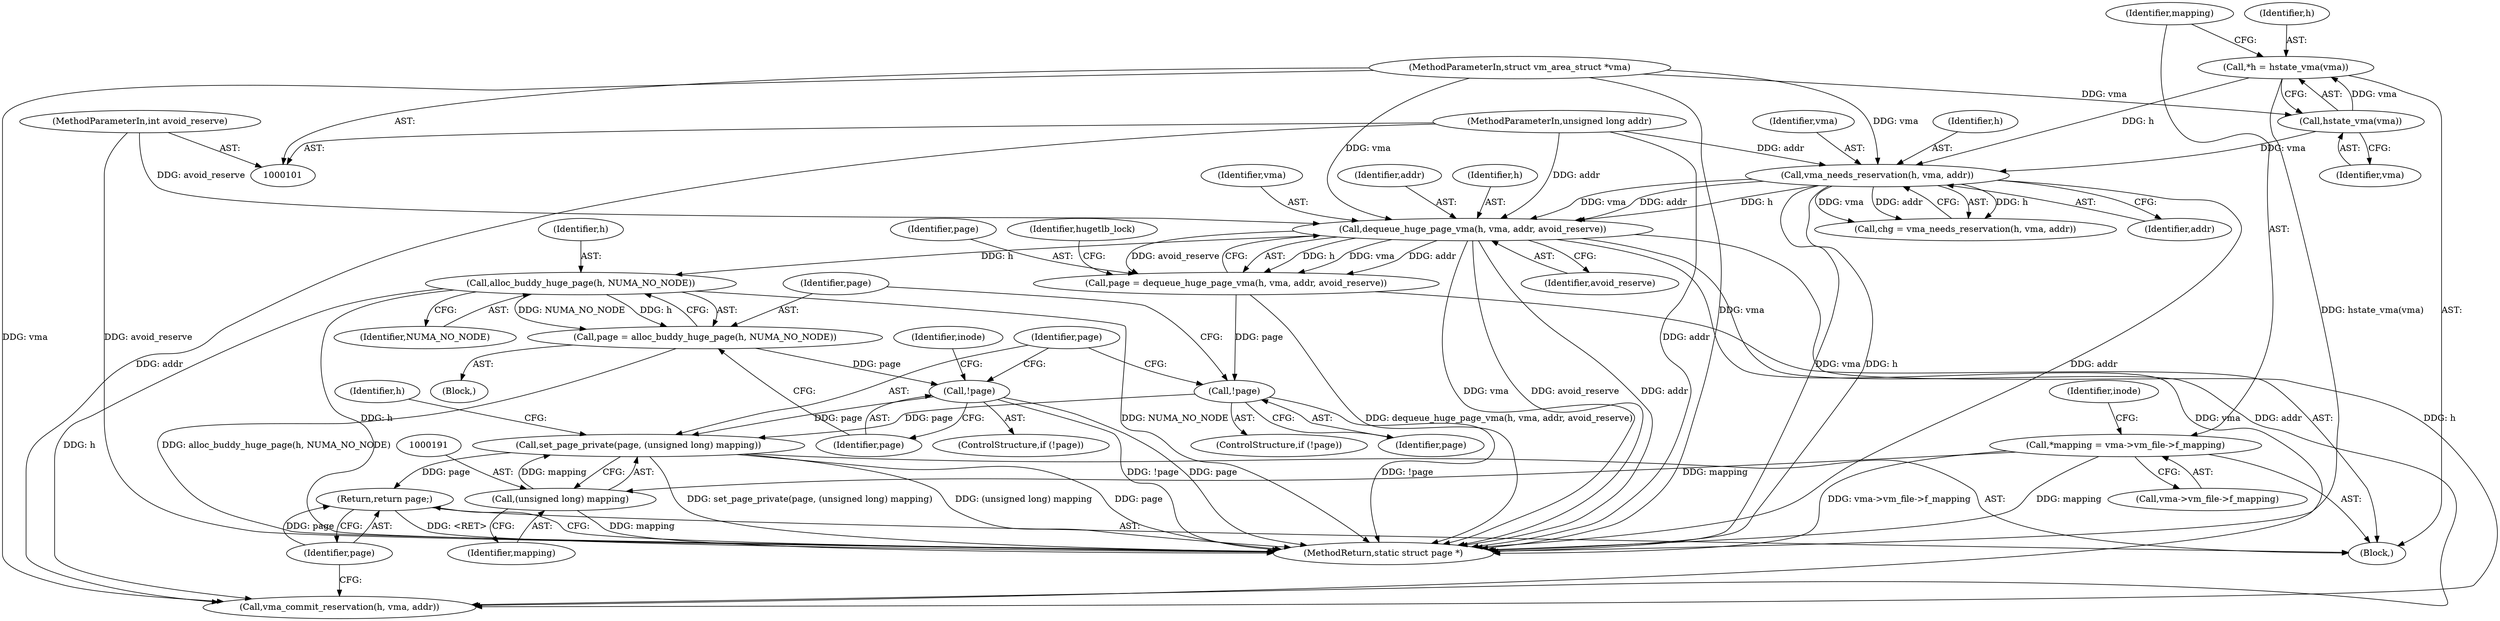 digraph "1_linux_90481622d75715bfcb68501280a917dbfe516029_4@pointer" {
"1000197" [label="(Return,return page;)"];
"1000198" [label="(Identifier,page)"];
"1000188" [label="(Call,set_page_private(page, (unsigned long) mapping))"];
"1000167" [label="(Call,!page)"];
"1000156" [label="(Call,page = dequeue_huge_page_vma(h, vma, addr, avoid_reserve))"];
"1000158" [label="(Call,dequeue_huge_page_vma(h, vma, addr, avoid_reserve))"];
"1000129" [label="(Call,vma_needs_reservation(h, vma, addr))"];
"1000107" [label="(Call,*h = hstate_vma(vma))"];
"1000109" [label="(Call,hstate_vma(vma))"];
"1000102" [label="(MethodParameterIn,struct vm_area_struct *vma)"];
"1000103" [label="(MethodParameterIn,unsigned long addr)"];
"1000104" [label="(MethodParameterIn,int avoid_reserve)"];
"1000176" [label="(Call,!page)"];
"1000170" [label="(Call,page = alloc_buddy_huge_page(h, NUMA_NO_NODE))"];
"1000172" [label="(Call,alloc_buddy_huge_page(h, NUMA_NO_NODE))"];
"1000190" [label="(Call,(unsigned long) mapping)"];
"1000113" [label="(Call,*mapping = vma->vm_file->f_mapping)"];
"1000197" [label="(Return,return page;)"];
"1000161" [label="(Identifier,addr)"];
"1000170" [label="(Call,page = alloc_buddy_huge_page(h, NUMA_NO_NODE))"];
"1000165" [label="(Identifier,hugetlb_lock)"];
"1000159" [label="(Identifier,h)"];
"1000160" [label="(Identifier,vma)"];
"1000104" [label="(MethodParameterIn,int avoid_reserve)"];
"1000193" [label="(Call,vma_commit_reservation(h, vma, addr))"];
"1000194" [label="(Identifier,h)"];
"1000173" [label="(Identifier,h)"];
"1000198" [label="(Identifier,page)"];
"1000176" [label="(Call,!page)"];
"1000156" [label="(Call,page = dequeue_huge_page_vma(h, vma, addr, avoid_reserve))"];
"1000157" [label="(Identifier,page)"];
"1000177" [label="(Identifier,page)"];
"1000122" [label="(Identifier,inode)"];
"1000127" [label="(Call,chg = vma_needs_reservation(h, vma, addr))"];
"1000114" [label="(Identifier,mapping)"];
"1000158" [label="(Call,dequeue_huge_page_vma(h, vma, addr, avoid_reserve))"];
"1000189" [label="(Identifier,page)"];
"1000190" [label="(Call,(unsigned long) mapping)"];
"1000181" [label="(Identifier,inode)"];
"1000129" [label="(Call,vma_needs_reservation(h, vma, addr))"];
"1000167" [label="(Call,!page)"];
"1000188" [label="(Call,set_page_private(page, (unsigned long) mapping))"];
"1000174" [label="(Identifier,NUMA_NO_NODE)"];
"1000103" [label="(MethodParameterIn,unsigned long addr)"];
"1000109" [label="(Call,hstate_vma(vma))"];
"1000110" [label="(Identifier,vma)"];
"1000199" [label="(MethodReturn,static struct page *)"];
"1000162" [label="(Identifier,avoid_reserve)"];
"1000192" [label="(Identifier,mapping)"];
"1000113" [label="(Call,*mapping = vma->vm_file->f_mapping)"];
"1000107" [label="(Call,*h = hstate_vma(vma))"];
"1000130" [label="(Identifier,h)"];
"1000169" [label="(Block,)"];
"1000108" [label="(Identifier,h)"];
"1000115" [label="(Call,vma->vm_file->f_mapping)"];
"1000132" [label="(Identifier,addr)"];
"1000171" [label="(Identifier,page)"];
"1000102" [label="(MethodParameterIn,struct vm_area_struct *vma)"];
"1000168" [label="(Identifier,page)"];
"1000175" [label="(ControlStructure,if (!page))"];
"1000166" [label="(ControlStructure,if (!page))"];
"1000172" [label="(Call,alloc_buddy_huge_page(h, NUMA_NO_NODE))"];
"1000105" [label="(Block,)"];
"1000131" [label="(Identifier,vma)"];
"1000197" -> "1000105"  [label="AST: "];
"1000197" -> "1000198"  [label="CFG: "];
"1000198" -> "1000197"  [label="AST: "];
"1000199" -> "1000197"  [label="CFG: "];
"1000197" -> "1000199"  [label="DDG: <RET>"];
"1000198" -> "1000197"  [label="DDG: page"];
"1000188" -> "1000197"  [label="DDG: page"];
"1000198" -> "1000193"  [label="CFG: "];
"1000188" -> "1000105"  [label="AST: "];
"1000188" -> "1000190"  [label="CFG: "];
"1000189" -> "1000188"  [label="AST: "];
"1000190" -> "1000188"  [label="AST: "];
"1000194" -> "1000188"  [label="CFG: "];
"1000188" -> "1000199"  [label="DDG: set_page_private(page, (unsigned long) mapping)"];
"1000188" -> "1000199"  [label="DDG: (unsigned long) mapping"];
"1000188" -> "1000199"  [label="DDG: page"];
"1000167" -> "1000188"  [label="DDG: page"];
"1000176" -> "1000188"  [label="DDG: page"];
"1000190" -> "1000188"  [label="DDG: mapping"];
"1000167" -> "1000166"  [label="AST: "];
"1000167" -> "1000168"  [label="CFG: "];
"1000168" -> "1000167"  [label="AST: "];
"1000171" -> "1000167"  [label="CFG: "];
"1000189" -> "1000167"  [label="CFG: "];
"1000167" -> "1000199"  [label="DDG: !page"];
"1000156" -> "1000167"  [label="DDG: page"];
"1000156" -> "1000105"  [label="AST: "];
"1000156" -> "1000158"  [label="CFG: "];
"1000157" -> "1000156"  [label="AST: "];
"1000158" -> "1000156"  [label="AST: "];
"1000165" -> "1000156"  [label="CFG: "];
"1000156" -> "1000199"  [label="DDG: dequeue_huge_page_vma(h, vma, addr, avoid_reserve)"];
"1000158" -> "1000156"  [label="DDG: h"];
"1000158" -> "1000156"  [label="DDG: vma"];
"1000158" -> "1000156"  [label="DDG: addr"];
"1000158" -> "1000156"  [label="DDG: avoid_reserve"];
"1000158" -> "1000162"  [label="CFG: "];
"1000159" -> "1000158"  [label="AST: "];
"1000160" -> "1000158"  [label="AST: "];
"1000161" -> "1000158"  [label="AST: "];
"1000162" -> "1000158"  [label="AST: "];
"1000158" -> "1000199"  [label="DDG: vma"];
"1000158" -> "1000199"  [label="DDG: avoid_reserve"];
"1000158" -> "1000199"  [label="DDG: addr"];
"1000129" -> "1000158"  [label="DDG: h"];
"1000129" -> "1000158"  [label="DDG: vma"];
"1000129" -> "1000158"  [label="DDG: addr"];
"1000102" -> "1000158"  [label="DDG: vma"];
"1000103" -> "1000158"  [label="DDG: addr"];
"1000104" -> "1000158"  [label="DDG: avoid_reserve"];
"1000158" -> "1000172"  [label="DDG: h"];
"1000158" -> "1000193"  [label="DDG: h"];
"1000158" -> "1000193"  [label="DDG: vma"];
"1000158" -> "1000193"  [label="DDG: addr"];
"1000129" -> "1000127"  [label="AST: "];
"1000129" -> "1000132"  [label="CFG: "];
"1000130" -> "1000129"  [label="AST: "];
"1000131" -> "1000129"  [label="AST: "];
"1000132" -> "1000129"  [label="AST: "];
"1000127" -> "1000129"  [label="CFG: "];
"1000129" -> "1000199"  [label="DDG: vma"];
"1000129" -> "1000199"  [label="DDG: h"];
"1000129" -> "1000199"  [label="DDG: addr"];
"1000129" -> "1000127"  [label="DDG: h"];
"1000129" -> "1000127"  [label="DDG: vma"];
"1000129" -> "1000127"  [label="DDG: addr"];
"1000107" -> "1000129"  [label="DDG: h"];
"1000109" -> "1000129"  [label="DDG: vma"];
"1000102" -> "1000129"  [label="DDG: vma"];
"1000103" -> "1000129"  [label="DDG: addr"];
"1000107" -> "1000105"  [label="AST: "];
"1000107" -> "1000109"  [label="CFG: "];
"1000108" -> "1000107"  [label="AST: "];
"1000109" -> "1000107"  [label="AST: "];
"1000114" -> "1000107"  [label="CFG: "];
"1000107" -> "1000199"  [label="DDG: hstate_vma(vma)"];
"1000109" -> "1000107"  [label="DDG: vma"];
"1000109" -> "1000110"  [label="CFG: "];
"1000110" -> "1000109"  [label="AST: "];
"1000102" -> "1000109"  [label="DDG: vma"];
"1000102" -> "1000101"  [label="AST: "];
"1000102" -> "1000199"  [label="DDG: vma"];
"1000102" -> "1000193"  [label="DDG: vma"];
"1000103" -> "1000101"  [label="AST: "];
"1000103" -> "1000199"  [label="DDG: addr"];
"1000103" -> "1000193"  [label="DDG: addr"];
"1000104" -> "1000101"  [label="AST: "];
"1000104" -> "1000199"  [label="DDG: avoid_reserve"];
"1000176" -> "1000175"  [label="AST: "];
"1000176" -> "1000177"  [label="CFG: "];
"1000177" -> "1000176"  [label="AST: "];
"1000181" -> "1000176"  [label="CFG: "];
"1000189" -> "1000176"  [label="CFG: "];
"1000176" -> "1000199"  [label="DDG: !page"];
"1000176" -> "1000199"  [label="DDG: page"];
"1000170" -> "1000176"  [label="DDG: page"];
"1000170" -> "1000169"  [label="AST: "];
"1000170" -> "1000172"  [label="CFG: "];
"1000171" -> "1000170"  [label="AST: "];
"1000172" -> "1000170"  [label="AST: "];
"1000177" -> "1000170"  [label="CFG: "];
"1000170" -> "1000199"  [label="DDG: alloc_buddy_huge_page(h, NUMA_NO_NODE)"];
"1000172" -> "1000170"  [label="DDG: h"];
"1000172" -> "1000170"  [label="DDG: NUMA_NO_NODE"];
"1000172" -> "1000174"  [label="CFG: "];
"1000173" -> "1000172"  [label="AST: "];
"1000174" -> "1000172"  [label="AST: "];
"1000172" -> "1000199"  [label="DDG: h"];
"1000172" -> "1000199"  [label="DDG: NUMA_NO_NODE"];
"1000172" -> "1000193"  [label="DDG: h"];
"1000190" -> "1000192"  [label="CFG: "];
"1000191" -> "1000190"  [label="AST: "];
"1000192" -> "1000190"  [label="AST: "];
"1000190" -> "1000199"  [label="DDG: mapping"];
"1000113" -> "1000190"  [label="DDG: mapping"];
"1000113" -> "1000105"  [label="AST: "];
"1000113" -> "1000115"  [label="CFG: "];
"1000114" -> "1000113"  [label="AST: "];
"1000115" -> "1000113"  [label="AST: "];
"1000122" -> "1000113"  [label="CFG: "];
"1000113" -> "1000199"  [label="DDG: mapping"];
"1000113" -> "1000199"  [label="DDG: vma->vm_file->f_mapping"];
}
